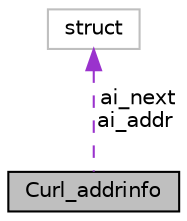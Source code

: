 digraph "Curl_addrinfo"
{
  edge [fontname="Helvetica",fontsize="10",labelfontname="Helvetica",labelfontsize="10"];
  node [fontname="Helvetica",fontsize="10",shape=record];
  Node1 [label="Curl_addrinfo",height=0.2,width=0.4,color="black", fillcolor="grey75", style="filled", fontcolor="black"];
  Node2 -> Node1 [dir="back",color="darkorchid3",fontsize="10",style="dashed",label=" ai_next\nai_addr" ,fontname="Helvetica"];
  Node2 [label="struct",height=0.2,width=0.4,color="grey75", fillcolor="white", style="filled"];
}

